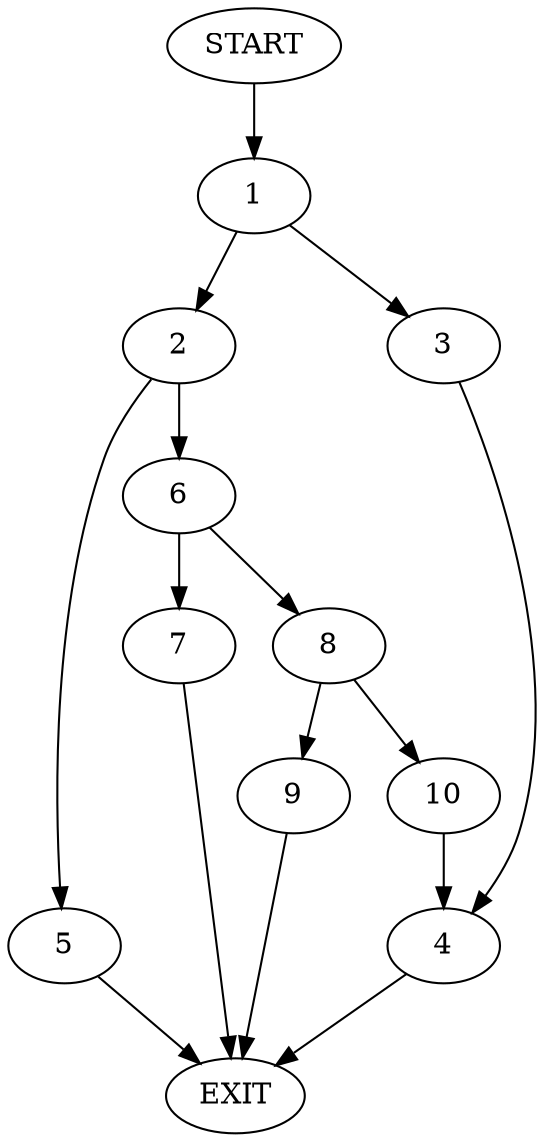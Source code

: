 digraph {
0 [label="START"]
11 [label="EXIT"]
0 -> 1
1 -> 2
1 -> 3
3 -> 4
2 -> 5
2 -> 6
4 -> 11
6 -> 7
6 -> 8
5 -> 11
7 -> 11
8 -> 9
8 -> 10
10 -> 4
9 -> 11
}
